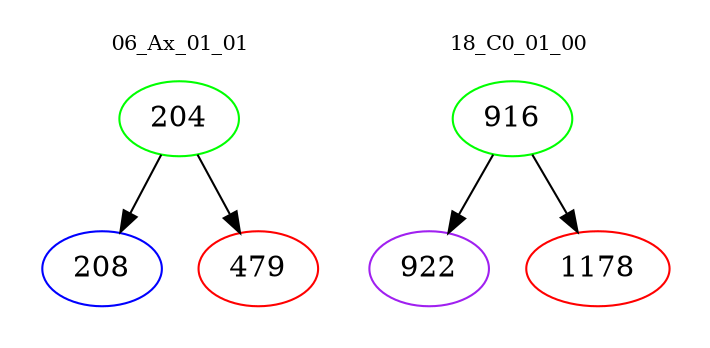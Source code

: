 digraph{
subgraph cluster_0 {
color = white
label = "06_Ax_01_01";
fontsize=10;
T0_204 [label="204", color="green"]
T0_204 -> T0_208 [color="black"]
T0_208 [label="208", color="blue"]
T0_204 -> T0_479 [color="black"]
T0_479 [label="479", color="red"]
}
subgraph cluster_1 {
color = white
label = "18_C0_01_00";
fontsize=10;
T1_916 [label="916", color="green"]
T1_916 -> T1_922 [color="black"]
T1_922 [label="922", color="purple"]
T1_916 -> T1_1178 [color="black"]
T1_1178 [label="1178", color="red"]
}
}

